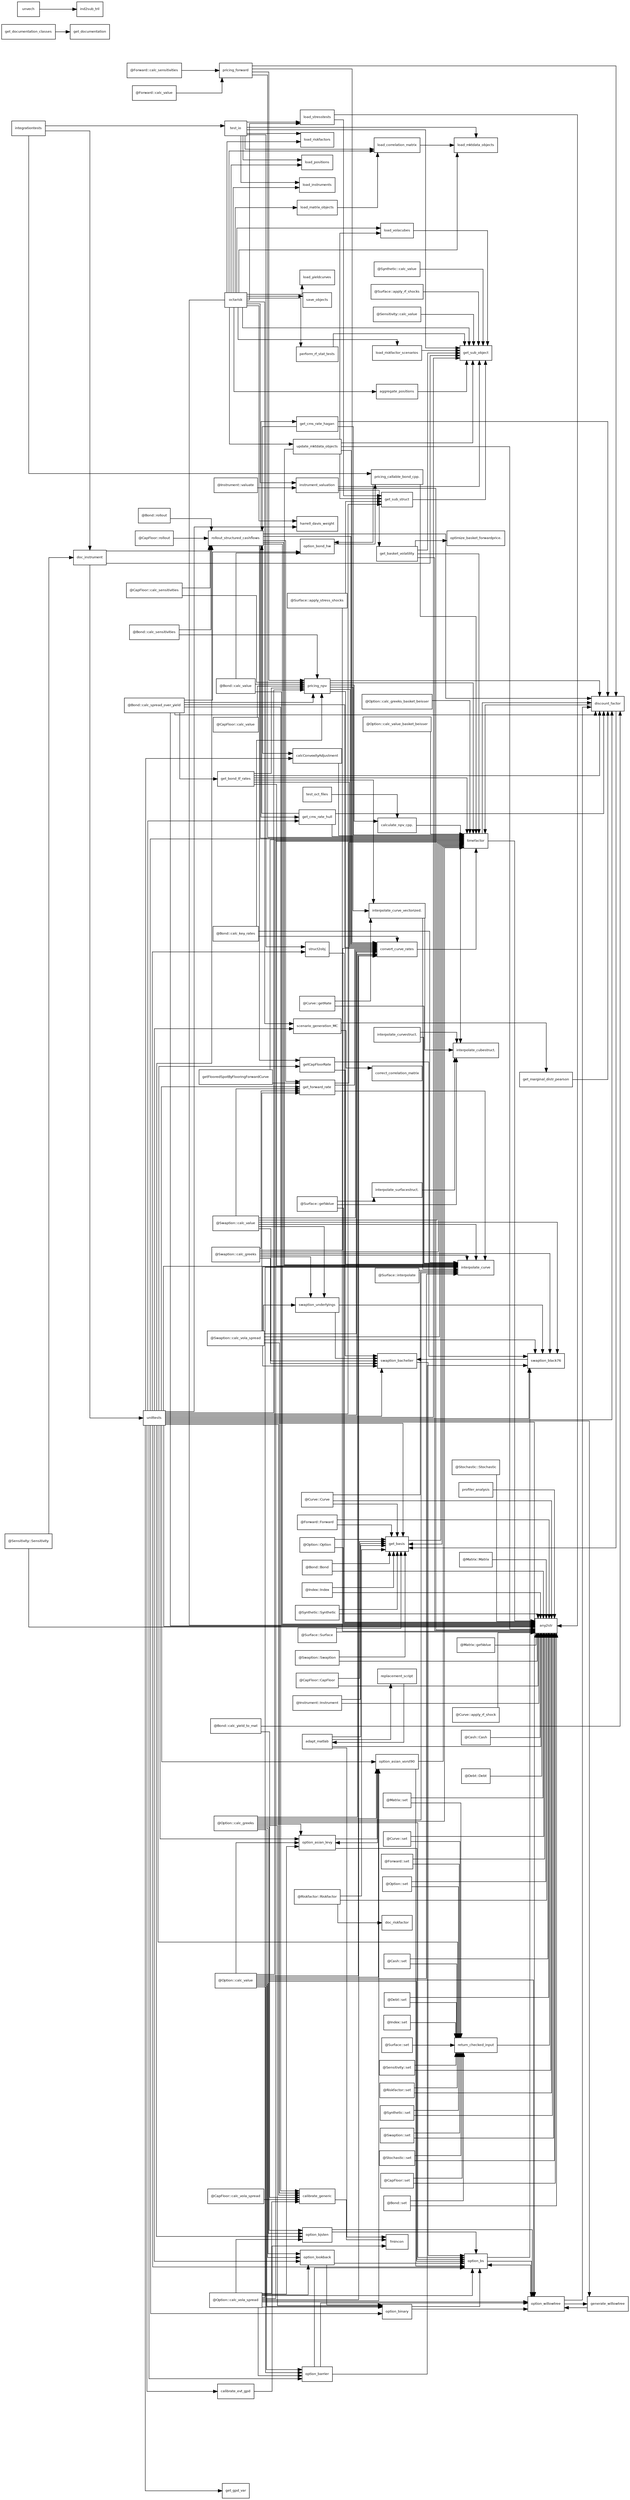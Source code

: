 digraph G {
	fontname = "Bitstream Vera Sans"
	fontsize = 8
	node [
		fontname = "Bitstream Vera Sans"
		fontsize = 8
		shape = "record"
	]
	edge [
		fontname = "Bitstream Vera Sans"
		fontsize = 8
	]
	graph [splines=ortho];
	rankdir=LR;
"adapt_matlab" 	 -> 	 "any2str"
"adapt_matlab" 	 -> 	 "fmincon"
"adapt_matlab" 	 -> 	 "get_basis"
"adapt_matlab" 	 -> 	 "replacement_script"
"aggregate_positions" 	 -> 	 "get_sub_object"
"calcConvexityAdjustment" 	 -> 	 "timefactor"
"calibrate_evt_gpd" 	 -> 	 "fmincon"
"calibrate_generic" 	 -> 	 "fmincon"
"convert_curve_rates" 	 -> 	 "timefactor"
"discount_factor" 	 -> 	 "get_basis"
"discount_factor" 	 -> 	 "timefactor"
"doc_instrument" 	 -> 	 "get_sub_object"
"doc_instrument" 	 -> 	 "rollout_structured_cashflows"
"doc_instrument" 	 -> 	 "unittests"
"generate_willowtree" 	 -> 	 "option_willowtree"
"getCapFloorRate" 	 -> 	 "swaption_bachelier"
"getCapFloorRate" 	 -> 	 "swaption_black76"
"getFlooredSpotByFlooringForwardCurve" 	 -> 	 "get_forward_rate"
"getFlooredSpotByFlooringForwardCurve" 	 -> 	 "timefactor"
"get_basis" 	 -> 	 "timefactor"
"get_basket_volatility" 	 -> 	 "any2str"
"get_basket_volatility" 	 -> 	 "get_sub_object"
"get_basket_volatility" 	 -> 	 "timefactor"
"get_basket_volatility" 	 -> 	 "optimize_basket_forwardprice."
"get_bond_tf_rates" 	 -> 	 "convert_curve_rates"
"get_bond_tf_rates" 	 -> 	 "discount_factor"
"get_bond_tf_rates" 	 -> 	 "interpolate_curve"
"get_bond_tf_rates" 	 -> 	 "pricing_npv"
"get_bond_tf_rates" 	 -> 	 "timefactor"
"get_bond_tf_rates" 	 -> 	 "interpolate_curve_vectorized."
"get_cms_rate_hagan" 	 -> 	 "discount_factor"
"get_cms_rate_hagan" 	 -> 	 "rollout_structured_cashflows"
"get_cms_rate_hagan" 	 -> 	 "timefactor"
"get_cms_rate_hull" 	 -> 	 "discount_factor"
"get_cms_rate_hull" 	 -> 	 "rollout_structured_cashflows"
"get_cms_rate_hull" 	 -> 	 "timefactor"
"get_documentation_classes" 	 -> 	 "get_documentation"
"get_forward_rate" 	 -> 	 "convert_curve_rates"
"get_forward_rate" 	 -> 	 "interpolate_curve"
"get_forward_rate" 	 -> 	 "timefactor"
"get_marginal_distr_pearson" 	 -> 	 "discount_factor"
"get_sub_struct" 	 -> 	 "get_sub_object"
"instrument_valuation" 	 -> 	 "any2str"
"instrument_valuation" 	 -> 	 "get_basket_volatility"
"instrument_valuation" 	 -> 	 "get_sub_object"
"integrationtests" 	 -> 	 "doc_instrument"
"integrationtests" 	 -> 	 "test_io"
"integrationtests" 	 -> 	 "pricing_callable_bond_cpp."
"load_correlation_matrix" 	 -> 	 "load_mktdata_objects"
"load_matrix_objects" 	 -> 	 "load_correlation_matrix"
"load_riskfactor_scenarios" 	 -> 	 "get_sub_object"
"load_stresstests" 	 -> 	 "any2str"
"load_stresstests" 	 -> 	 "get_sub_struct"
"load_volacubes" 	 -> 	 "get_sub_object"
"octarisk" 	 -> 	 "aggregate_positions"
"octarisk" 	 -> 	 "any2str"
"octarisk" 	 -> 	 "get_sub_object"
"octarisk" 	 -> 	 "harrell_davis_weight"
"octarisk" 	 -> 	 "instrument_valuation"
"octarisk" 	 -> 	 "load_correlation_matrix"
"octarisk" 	 -> 	 "load_instruments"
"octarisk" 	 -> 	 "load_matrix_objects"
"octarisk" 	 -> 	 "load_mktdata_objects"
"octarisk" 	 -> 	 "load_positions"
"octarisk" 	 -> 	 "load_riskfactor_scenarios"
"octarisk" 	 -> 	 "load_riskfactors"
"octarisk" 	 -> 	 "load_stresstests"
"octarisk" 	 -> 	 "load_volacubes"
"octarisk" 	 -> 	 "load_yieldcurves"
"octarisk" 	 -> 	 "perform_rf_stat_tests"
"octarisk" 	 -> 	 "save_objects"
"octarisk" 	 -> 	 "scenario_generation_MC"
"octarisk" 	 -> 	 "update_mktdata_objects"
"option_asian_levy" 	 -> 	 "option_asian_vorst90"
"option_asian_levy" 	 -> 	 "option_bs"
"option_asian_vorst90" 	 -> 	 "option_asian_levy"
"option_asian_vorst90" 	 -> 	 "option_bs"
"option_asian_vorst90" 	 -> 	 "timefactor"
"option_barrier" 	 -> 	 "option_bs"
"option_barrier" 	 -> 	 "option_willowtree"
"option_barrier" 	 -> 	 "swaption_black76"
"option_binary" 	 -> 	 "option_bs"
"option_binary" 	 -> 	 "option_willowtree"
"option_bjsten" 	 -> 	 "option_bs"
"option_bjsten" 	 -> 	 "option_willowtree"
"option_bond_hw" 	 -> 	 "pricing_callable_bond_cpp."
"option_bs" 	 -> 	 "option_willowtree"
"option_bs" 	 -> 	 "swaption_black76"
"option_lookback" 	 -> 	 "option_binary"
"option_lookback" 	 -> 	 "option_bs"
"option_willowtree" 	 -> 	 "discount_factor"
"option_willowtree" 	 -> 	 "generate_willowtree"
"option_willowtree" 	 -> 	 "option_bs"
"perform_rf_stat_tests" 	 -> 	 "get_sub_object"
"pricing_forward" 	 -> 	 "convert_curve_rates"
"pricing_forward" 	 -> 	 "discount_factor"
"pricing_forward" 	 -> 	 "pricing_npv"
"pricing_forward" 	 -> 	 "timefactor"
"pricing_npv" 	 -> 	 "convert_curve_rates"
"pricing_npv" 	 -> 	 "discount_factor"
"pricing_npv" 	 -> 	 "interpolate_curve"
"pricing_npv" 	 -> 	 "timefactor"
"pricing_npv" 	 -> 	 "calculate_npv_cpp."
"pricing_npv" 	 -> 	 "interpolate_curve_vectorized."
"profiler_analysis" 	 -> 	 "any2str"
"replacement_script" 	 -> 	 "adapt_matlab"
"return_checked_input" 	 -> 	 "any2str"
"rollout_structured_cashflows" 	 -> 	 "any2str"
"rollout_structured_cashflows" 	 -> 	 "calcConvexityAdjustment"
"rollout_structured_cashflows" 	 -> 	 "convert_curve_rates"
"rollout_structured_cashflows" 	 -> 	 "discount_factor"
"rollout_structured_cashflows" 	 -> 	 "getCapFloorRate"
"rollout_structured_cashflows" 	 -> 	 "get_cms_rate_hagan"
"rollout_structured_cashflows" 	 -> 	 "get_cms_rate_hull"
"rollout_structured_cashflows" 	 -> 	 "get_forward_rate"
"rollout_structured_cashflows" 	 -> 	 "interpolate_curve"
"rollout_structured_cashflows" 	 -> 	 "timefactor"
"scenario_generation_MC" 	 -> 	 "correct_correlation_matrix"
"scenario_generation_MC" 	 -> 	 "get_marginal_distr_pearson"
"struct2obj" 	 -> 	 "any2str"
"swaption_bachelier" 	 -> 	 "option_bs"
"swaption_black76" 	 -> 	 "swaption_bachelier"
"swaption_underlyings" 	 -> 	 "swaption_bachelier"
"swaption_underlyings" 	 -> 	 "swaption_black76"
"test_io" 	 -> 	 "get_sub_object"
"test_io" 	 -> 	 "load_correlation_matrix"
"test_io" 	 -> 	 "load_instruments"
"test_io" 	 -> 	 "load_mktdata_objects"
"test_io" 	 -> 	 "load_positions"
"test_io" 	 -> 	 "load_riskfactors"
"test_io" 	 -> 	 "load_stresstests"
"test_io" 	 -> 	 "struct2obj"
"test_oct_files" 	 -> 	 "calculate_npv_cpp."
"timefactor" 	 -> 	 "any2str"
"timefactor" 	 -> 	 "discount_factor"
"timefactor" 	 -> 	 "get_basis"
"unittests" 	 -> 	 "any2str"
"unittests" 	 -> 	 "calcConvexityAdjustment"
"unittests" 	 -> 	 "calibrate_evt_gpd"
"unittests" 	 -> 	 "calibrate_generic"
"unittests" 	 -> 	 "convert_curve_rates"
"unittests" 	 -> 	 "discount_factor"
"unittests" 	 -> 	 "generate_willowtree"
"unittests" 	 -> 	 "getCapFloorRate"
"unittests" 	 -> 	 "get_basis"
"unittests" 	 -> 	 "get_cms_rate_hull"
"unittests" 	 -> 	 "get_forward_rate"
"unittests" 	 -> 	 "get_gpd_var"
"unittests" 	 -> 	 "get_sub_object"
"unittests" 	 -> 	 "get_sub_struct"
"unittests" 	 -> 	 "harrell_davis_weight"
"unittests" 	 -> 	 "interpolate_curve"
"unittests" 	 -> 	 "option_asian_levy"
"unittests" 	 -> 	 "option_asian_vorst90"
"unittests" 	 -> 	 "option_barrier"
"unittests" 	 -> 	 "option_binary"
"unittests" 	 -> 	 "option_bjsten"
"unittests" 	 -> 	 "option_bs"
"unittests" 	 -> 	 "option_lookback"
"unittests" 	 -> 	 "option_willowtree"
"unittests" 	 -> 	 "pricing_npv"
"unittests" 	 -> 	 "return_checked_input"
"unittests" 	 -> 	 "rollout_structured_cashflows"
"unittests" 	 -> 	 "scenario_generation_MC"
"unittests" 	 -> 	 "struct2obj"
"unittests" 	 -> 	 "swaption_bachelier"
"unittests" 	 -> 	 "swaption_black76"
"unittests" 	 -> 	 "timefactor"
"unvech" 	 -> 	 "ind2sub_tril"
"update_mktdata_objects" 	 -> 	 "any2str"
"update_mktdata_objects" 	 -> 	 "convert_curve_rates"
"update_mktdata_objects" 	 -> 	 "get_sub_object"
"update_mktdata_objects" 	 -> 	 "get_sub_struct"
"update_mktdata_objects" 	 -> 	 "interpolate_curve"
"update_mktdata_objects" 	 -> 	 "load_volacubes"
"calculate_npv_cpp." 	 -> 	 "interpolate_cubestruct."
"interpolate_curve_vectorized." 	 -> 	 "interpolate_curve"
"interpolate_curve_vectorized." 	 -> 	 "interpolate_cubestruct."
"interpolate_curvestruct." 	 -> 	 "interpolate_curve"
"interpolate_curvestruct." 	 -> 	 "interpolate_cubestruct."
"interpolate_surfacestruct." 	 -> 	 "interpolate_cubestruct."
"pricing_callable_bond_cpp." 	 -> 	 "option_bond_hw"
"pricing_callable_bond_cpp." 	 -> 	 "timefactor"
"@Instrument::Instrument" 	 -> 	 "any2str"
"@Instrument::Instrument" 	 -> 	 "get_basis"
"@Instrument::valuate" 	 -> 	 "instrument_valuation"
"@Matrix::Matrix" 	 -> 	 "any2str"
"@Matrix::getValue" 	 -> 	 "any2str"
"@Matrix::set" 	 -> 	 "any2str"
"@Matrix::set" 	 -> 	 "return_checked_input"
"@Curve::Curve" 	 -> 	 "any2str"
"@Curve::Curve" 	 -> 	 "get_basis"
"@Curve::Curve" 	 -> 	 "interpolate_curve"
"@Curve::apply_rf_shock" 	 -> 	 "any2str"
"@Curve::getRate" 	 -> 	 "interpolate_curve"
"@Curve::getRate" 	 -> 	 "interpolate_curve_vectorized."
"@Curve::set" 	 -> 	 "any2str"
"@Curve::set" 	 -> 	 "return_checked_input"
"@Forward::Forward" 	 -> 	 "any2str"
"@Forward::Forward" 	 -> 	 "get_basis"
"@Forward::calc_sensitivities" 	 -> 	 "pricing_forward"
"@Forward::calc_value" 	 -> 	 "pricing_forward"
"@Forward::set" 	 -> 	 "any2str"
"@Forward::set" 	 -> 	 "return_checked_input"
"@Option::Option" 	 -> 	 "any2str"
"@Option::Option" 	 -> 	 "get_basis"
"@Option::calc_greeks" 	 -> 	 "convert_curve_rates"
"@Option::calc_greeks" 	 -> 	 "interpolate_curve"
"@Option::calc_greeks" 	 -> 	 "option_asian_levy"
"@Option::calc_greeks" 	 -> 	 "option_asian_vorst90"
"@Option::calc_greeks" 	 -> 	 "option_barrier"
"@Option::calc_greeks" 	 -> 	 "option_binary"
"@Option::calc_greeks" 	 -> 	 "option_bjsten"
"@Option::calc_greeks" 	 -> 	 "option_bs"
"@Option::calc_greeks" 	 -> 	 "option_lookback"
"@Option::calc_greeks" 	 -> 	 "timefactor"
"@Option::calc_greeks_basket_beisser" 	 -> 	 "timefactor"
"@Option::calc_value" 	 -> 	 "convert_curve_rates"
"@Option::calc_value" 	 -> 	 "interpolate_curve"
"@Option::calc_value" 	 -> 	 "option_asian_levy"
"@Option::calc_value" 	 -> 	 "option_asian_vorst90"
"@Option::calc_value" 	 -> 	 "option_barrier"
"@Option::calc_value" 	 -> 	 "option_binary"
"@Option::calc_value" 	 -> 	 "option_bjsten"
"@Option::calc_value" 	 -> 	 "option_bs"
"@Option::calc_value" 	 -> 	 "option_lookback"
"@Option::calc_value" 	 -> 	 "option_willowtree"
"@Option::calc_value" 	 -> 	 "timefactor"
"@Option::calc_value_basket_beisser" 	 -> 	 "timefactor"
"@Option::calc_vola_spread" 	 -> 	 "calibrate_generic"
"@Option::calc_vola_spread" 	 -> 	 "convert_curve_rates"
"@Option::calc_vola_spread" 	 -> 	 "interpolate_curve"
"@Option::calc_vola_spread" 	 -> 	 "option_asian_levy"
"@Option::calc_vola_spread" 	 -> 	 "option_asian_vorst90"
"@Option::calc_vola_spread" 	 -> 	 "option_barrier"
"@Option::calc_vola_spread" 	 -> 	 "option_binary"
"@Option::calc_vola_spread" 	 -> 	 "option_bjsten"
"@Option::calc_vola_spread" 	 -> 	 "option_bs"
"@Option::calc_vola_spread" 	 -> 	 "option_lookback"
"@Option::calc_vola_spread" 	 -> 	 "option_willowtree"
"@Option::calc_vola_spread" 	 -> 	 "timefactor"
"@Option::set" 	 -> 	 "any2str"
"@Option::set" 	 -> 	 "return_checked_input"
"@Cash::Cash" 	 -> 	 "any2str"
"@Cash::set" 	 -> 	 "any2str"
"@Cash::set" 	 -> 	 "return_checked_input"
"@Debt::Debt" 	 -> 	 "any2str"
"@Debt::set" 	 -> 	 "any2str"
"@Debt::set" 	 -> 	 "return_checked_input"
"@Sensitivity::Sensitivity" 	 -> 	 "any2str"
"@Sensitivity::Sensitivity" 	 -> 	 "doc_instrument"
"@Sensitivity::calc_value" 	 -> 	 "get_sub_object"
"@Sensitivity::set" 	 -> 	 "any2str"
"@Sensitivity::set" 	 -> 	 "return_checked_input"
"@Riskfactor::Riskfactor" 	 -> 	 "any2str"
"@Riskfactor::Riskfactor" 	 -> 	 "doc_riskfactor"
"@Riskfactor::Riskfactor" 	 -> 	 "get_basis"
"@Riskfactor::set" 	 -> 	 "any2str"
"@Riskfactor::set" 	 -> 	 "return_checked_input"
"@Index::Index" 	 -> 	 "any2str"
"@Index::Index" 	 -> 	 "get_basis"
"@Index::set" 	 -> 	 "return_checked_input"
"@Synthetic::Synthetic" 	 -> 	 "any2str"
"@Synthetic::Synthetic" 	 -> 	 "get_basis"
"@Synthetic::calc_value" 	 -> 	 "get_sub_object"
"@Synthetic::set" 	 -> 	 "any2str"
"@Synthetic::set" 	 -> 	 "return_checked_input"
"@Surface::Surface" 	 -> 	 "any2str"
"@Surface::Surface" 	 -> 	 "get_basis"
"@Surface::apply_rf_shocks" 	 -> 	 "get_sub_object"
"@Surface::apply_stress_shocks" 	 -> 	 "any2str"
"@Surface::apply_stress_shocks" 	 -> 	 "get_sub_struct"
"@Surface::getValue" 	 -> 	 "any2str"
"@Surface::getValue" 	 -> 	 "interpolate_cubestruct."
"@Surface::getValue" 	 -> 	 "interpolate_surfacestruct."
"@Surface::interpolate" 	 -> 	 "interpolate_curve"
"@Surface::set" 	 -> 	 "return_checked_input"
"@Swaption::Swaption" 	 -> 	 "any2str"
"@Swaption::Swaption" 	 -> 	 "get_basis"
"@Swaption::calc_greeks" 	 -> 	 "convert_curve_rates"
"@Swaption::calc_greeks" 	 -> 	 "get_forward_rate"
"@Swaption::calc_greeks" 	 -> 	 "interpolate_curve"
"@Swaption::calc_greeks" 	 -> 	 "swaption_bachelier"
"@Swaption::calc_greeks" 	 -> 	 "swaption_black76"
"@Swaption::calc_greeks" 	 -> 	 "swaption_underlyings"
"@Swaption::calc_greeks" 	 -> 	 "timefactor"
"@Swaption::calc_value" 	 -> 	 "convert_curve_rates"
"@Swaption::calc_value" 	 -> 	 "get_forward_rate"
"@Swaption::calc_value" 	 -> 	 "interpolate_curve"
"@Swaption::calc_value" 	 -> 	 "swaption_bachelier"
"@Swaption::calc_value" 	 -> 	 "swaption_black76"
"@Swaption::calc_value" 	 -> 	 "swaption_underlyings"
"@Swaption::calc_value" 	 -> 	 "timefactor"
"@Swaption::calc_vola_spread" 	 -> 	 "calibrate_generic"
"@Swaption::calc_vola_spread" 	 -> 	 "convert_curve_rates"
"@Swaption::calc_vola_spread" 	 -> 	 "get_forward_rate"
"@Swaption::calc_vola_spread" 	 -> 	 "interpolate_curve"
"@Swaption::calc_vola_spread" 	 -> 	 "swaption_bachelier"
"@Swaption::calc_vola_spread" 	 -> 	 "swaption_black76"
"@Swaption::calc_vola_spread" 	 -> 	 "swaption_underlyings"
"@Swaption::calc_vola_spread" 	 -> 	 "timefactor"
"@Swaption::set" 	 -> 	 "any2str"
"@Swaption::set" 	 -> 	 "return_checked_input"
"@Stochastic::Stochastic" 	 -> 	 "any2str"
"@Stochastic::set" 	 -> 	 "any2str"
"@Stochastic::set" 	 -> 	 "return_checked_input"
"@CapFloor::CapFloor" 	 -> 	 "any2str"
"@CapFloor::CapFloor" 	 -> 	 "get_basis"
"@CapFloor::calc_sensitivities" 	 -> 	 "pricing_npv"
"@CapFloor::calc_sensitivities" 	 -> 	 "rollout_structured_cashflows"
"@CapFloor::calc_value" 	 -> 	 "pricing_npv"
"@CapFloor::calc_vola_spread" 	 -> 	 "calibrate_generic"
"@CapFloor::rollout" 	 -> 	 "rollout_structured_cashflows"
"@CapFloor::set" 	 -> 	 "any2str"
"@CapFloor::set" 	 -> 	 "return_checked_input"
"@Bond::Bond" 	 -> 	 "any2str"
"@Bond::Bond" 	 -> 	 "get_basis"
"@Bond::calc_key_rates" 	 -> 	 "convert_curve_rates"
"@Bond::calc_key_rates" 	 -> 	 "interpolate_curve"
"@Bond::calc_key_rates" 	 -> 	 "pricing_npv"
"@Bond::calc_sensitivities" 	 -> 	 "pricing_npv"
"@Bond::calc_sensitivities" 	 -> 	 "rollout_structured_cashflows"
"@Bond::calc_spread_over_yield" 	 -> 	 "any2str"
"@Bond::calc_spread_over_yield" 	 -> 	 "calibrate_generic"
"@Bond::calc_spread_over_yield" 	 -> 	 "convert_curve_rates"
"@Bond::calc_spread_over_yield" 	 -> 	 "discount_factor"
"@Bond::calc_spread_over_yield" 	 -> 	 "get_bond_tf_rates"
"@Bond::calc_spread_over_yield" 	 -> 	 "option_bond_hw"
"@Bond::calc_spread_over_yield" 	 -> 	 "pricing_npv"
"@Bond::calc_value" 	 -> 	 "any2str"
"@Bond::calc_value" 	 -> 	 "option_bond_hw"
"@Bond::calc_value" 	 -> 	 "pricing_npv"
"@Bond::calc_yield_to_mat" 	 -> 	 "calibrate_generic"
"@Bond::calc_yield_to_mat" 	 -> 	 "discount_factor"
"@Bond::rollout" 	 -> 	 "rollout_structured_cashflows"
"@Bond::set" 	 -> 	 "any2str"
"@Bond::set" 	 -> 	 "return_checked_input"
}

